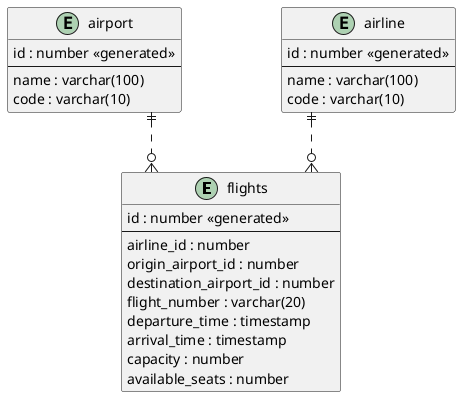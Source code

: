 @startuml

skinparam linetype ortho
skinparam nodesep 100

entity "flights" as e01 {
  id : number <<generated>>
  --
  airline_id : number
  origin_airport_id : number
  destination_airport_id : number
  flight_number : varchar(20)
  departure_time : timestamp
  arrival_time : timestamp
  capacity : number
  available_seats : number
}

entity "airline" as e02 {
  id : number <<generated>>
  --
  name : varchar(100)
  code : varchar(10)
}

entity "airport" as e03 {
  id : number <<generated>>
  --
  name : varchar(100)
  code : varchar(10)
}

e01 }o.up.|| e02
e01 }o.up.|| e03

@enduml

